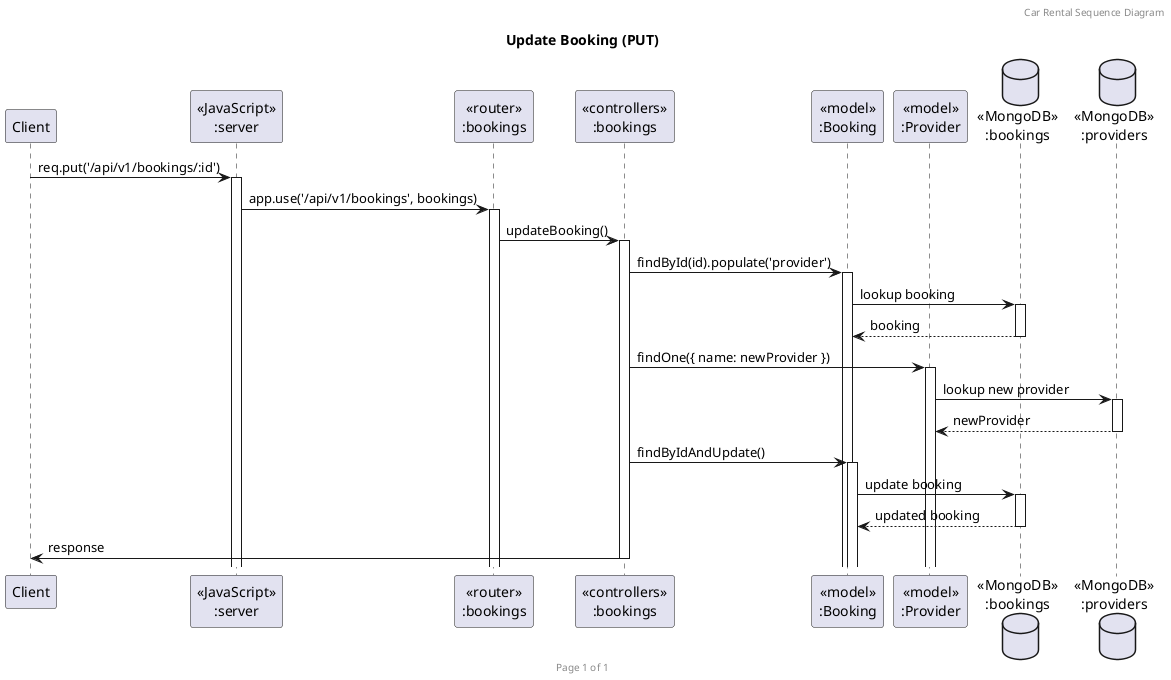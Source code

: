 @startuml Update Booking (PUT)

header Car Rental Sequence Diagram
footer Page %page% of %lastpage%
title "Update Booking (PUT)"

participant "Client" as client
participant "<<JavaScript>>\n:server" as server
participant "<<router>>\n:bookings" as routerBookings
participant "<<controllers>>\n:bookings" as controllersBookings
participant "<<model>>\n:Booking" as modelBooking
participant "<<model>>\n:Provider" as modelProvider
database "<<MongoDB>>\n:bookings" as BookingsDatabase
database "<<MongoDB>>\n:providers" as ProvidersDatabase

client -> server ++ : req.put('/api/v1/bookings/:id')
server -> routerBookings ++ : app.use('/api/v1/bookings', bookings)
routerBookings -> controllersBookings ++ : updateBooking()
controllersBookings -> modelBooking ++ : findById(id).populate('provider')
modelBooking -> BookingsDatabase ++ : lookup booking
BookingsDatabase --> modelBooking -- : booking
controllersBookings -> modelProvider ++ : findOne({ name: newProvider })
modelProvider -> ProvidersDatabase ++ : lookup new provider
ProvidersDatabase --> modelProvider -- : newProvider
controllersBookings -> modelBooking ++ : findByIdAndUpdate()
modelBooking -> BookingsDatabase ++ : update booking
BookingsDatabase --> modelBooking -- : updated booking
controllersBookings -> client -- : response

@enduml
